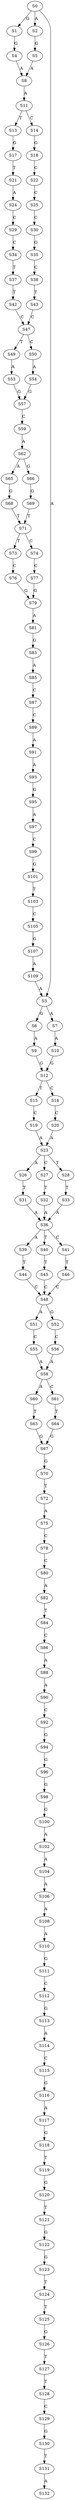 strict digraph  {
	S0 -> S1 [ label = G ];
	S0 -> S2 [ label = A ];
	S0 -> S3 [ label = A ];
	S1 -> S4 [ label = G ];
	S2 -> S5 [ label = G ];
	S3 -> S6 [ label = G ];
	S3 -> S7 [ label = A ];
	S4 -> S8 [ label = A ];
	S5 -> S8 [ label = A ];
	S6 -> S9 [ label = A ];
	S7 -> S10 [ label = A ];
	S8 -> S11 [ label = A ];
	S9 -> S12 [ label = G ];
	S10 -> S12 [ label = G ];
	S11 -> S13 [ label = T ];
	S11 -> S14 [ label = C ];
	S12 -> S15 [ label = T ];
	S12 -> S16 [ label = C ];
	S13 -> S17 [ label = G ];
	S14 -> S18 [ label = G ];
	S15 -> S19 [ label = C ];
	S16 -> S20 [ label = C ];
	S17 -> S21 [ label = T ];
	S18 -> S22 [ label = C ];
	S19 -> S23 [ label = A ];
	S20 -> S23 [ label = A ];
	S21 -> S24 [ label = A ];
	S22 -> S25 [ label = C ];
	S23 -> S26 [ label = A ];
	S23 -> S27 [ label = C ];
	S23 -> S28 [ label = T ];
	S24 -> S29 [ label = C ];
	S25 -> S30 [ label = C ];
	S26 -> S31 [ label = T ];
	S27 -> S32 [ label = T ];
	S28 -> S33 [ label = T ];
	S29 -> S34 [ label = C ];
	S30 -> S35 [ label = G ];
	S31 -> S36 [ label = A ];
	S32 -> S36 [ label = A ];
	S33 -> S36 [ label = A ];
	S34 -> S37 [ label = T ];
	S35 -> S38 [ label = C ];
	S36 -> S39 [ label = A ];
	S36 -> S40 [ label = T ];
	S36 -> S41 [ label = C ];
	S37 -> S42 [ label = T ];
	S38 -> S43 [ label = T ];
	S39 -> S44 [ label = T ];
	S40 -> S45 [ label = T ];
	S41 -> S46 [ label = T ];
	S42 -> S47 [ label = C ];
	S43 -> S47 [ label = C ];
	S44 -> S48 [ label = C ];
	S45 -> S48 [ label = C ];
	S46 -> S48 [ label = C ];
	S47 -> S49 [ label = T ];
	S47 -> S50 [ label = C ];
	S48 -> S51 [ label = A ];
	S48 -> S52 [ label = G ];
	S49 -> S53 [ label = A ];
	S50 -> S54 [ label = A ];
	S51 -> S55 [ label = C ];
	S52 -> S56 [ label = C ];
	S53 -> S57 [ label = G ];
	S54 -> S57 [ label = G ];
	S55 -> S58 [ label = A ];
	S56 -> S58 [ label = A ];
	S57 -> S59 [ label = C ];
	S58 -> S60 [ label = A ];
	S58 -> S61 [ label = C ];
	S59 -> S62 [ label = A ];
	S60 -> S63 [ label = T ];
	S61 -> S64 [ label = T ];
	S62 -> S65 [ label = A ];
	S62 -> S66 [ label = G ];
	S63 -> S67 [ label = G ];
	S64 -> S67 [ label = G ];
	S65 -> S68 [ label = G ];
	S66 -> S69 [ label = G ];
	S67 -> S70 [ label = G ];
	S68 -> S71 [ label = T ];
	S69 -> S71 [ label = T ];
	S70 -> S72 [ label = T ];
	S71 -> S73 [ label = T ];
	S71 -> S74 [ label = C ];
	S72 -> S75 [ label = A ];
	S73 -> S76 [ label = C ];
	S74 -> S77 [ label = C ];
	S75 -> S78 [ label = C ];
	S76 -> S79 [ label = G ];
	S77 -> S79 [ label = G ];
	S78 -> S80 [ label = C ];
	S79 -> S81 [ label = A ];
	S80 -> S82 [ label = A ];
	S81 -> S83 [ label = G ];
	S82 -> S84 [ label = T ];
	S83 -> S85 [ label = A ];
	S84 -> S86 [ label = C ];
	S85 -> S87 [ label = C ];
	S86 -> S88 [ label = A ];
	S87 -> S89 [ label = C ];
	S88 -> S90 [ label = A ];
	S89 -> S91 [ label = A ];
	S90 -> S92 [ label = C ];
	S91 -> S93 [ label = A ];
	S92 -> S94 [ label = G ];
	S93 -> S95 [ label = G ];
	S94 -> S96 [ label = G ];
	S95 -> S97 [ label = A ];
	S96 -> S98 [ label = G ];
	S97 -> S99 [ label = C ];
	S98 -> S100 [ label = G ];
	S99 -> S101 [ label = G ];
	S100 -> S102 [ label = A ];
	S101 -> S103 [ label = T ];
	S102 -> S104 [ label = A ];
	S103 -> S105 [ label = C ];
	S104 -> S106 [ label = A ];
	S105 -> S107 [ label = G ];
	S106 -> S108 [ label = A ];
	S107 -> S109 [ label = A ];
	S108 -> S110 [ label = A ];
	S109 -> S3 [ label = A ];
	S110 -> S111 [ label = G ];
	S111 -> S112 [ label = C ];
	S112 -> S113 [ label = G ];
	S113 -> S114 [ label = A ];
	S114 -> S115 [ label = C ];
	S115 -> S116 [ label = G ];
	S116 -> S117 [ label = A ];
	S117 -> S118 [ label = G ];
	S118 -> S119 [ label = T ];
	S119 -> S120 [ label = G ];
	S120 -> S121 [ label = T ];
	S121 -> S122 [ label = G ];
	S122 -> S123 [ label = G ];
	S123 -> S124 [ label = T ];
	S124 -> S125 [ label = T ];
	S125 -> S126 [ label = G ];
	S126 -> S127 [ label = T ];
	S127 -> S128 [ label = T ];
	S128 -> S129 [ label = C ];
	S129 -> S130 [ label = G ];
	S130 -> S131 [ label = T ];
	S131 -> S132 [ label = A ];
}
